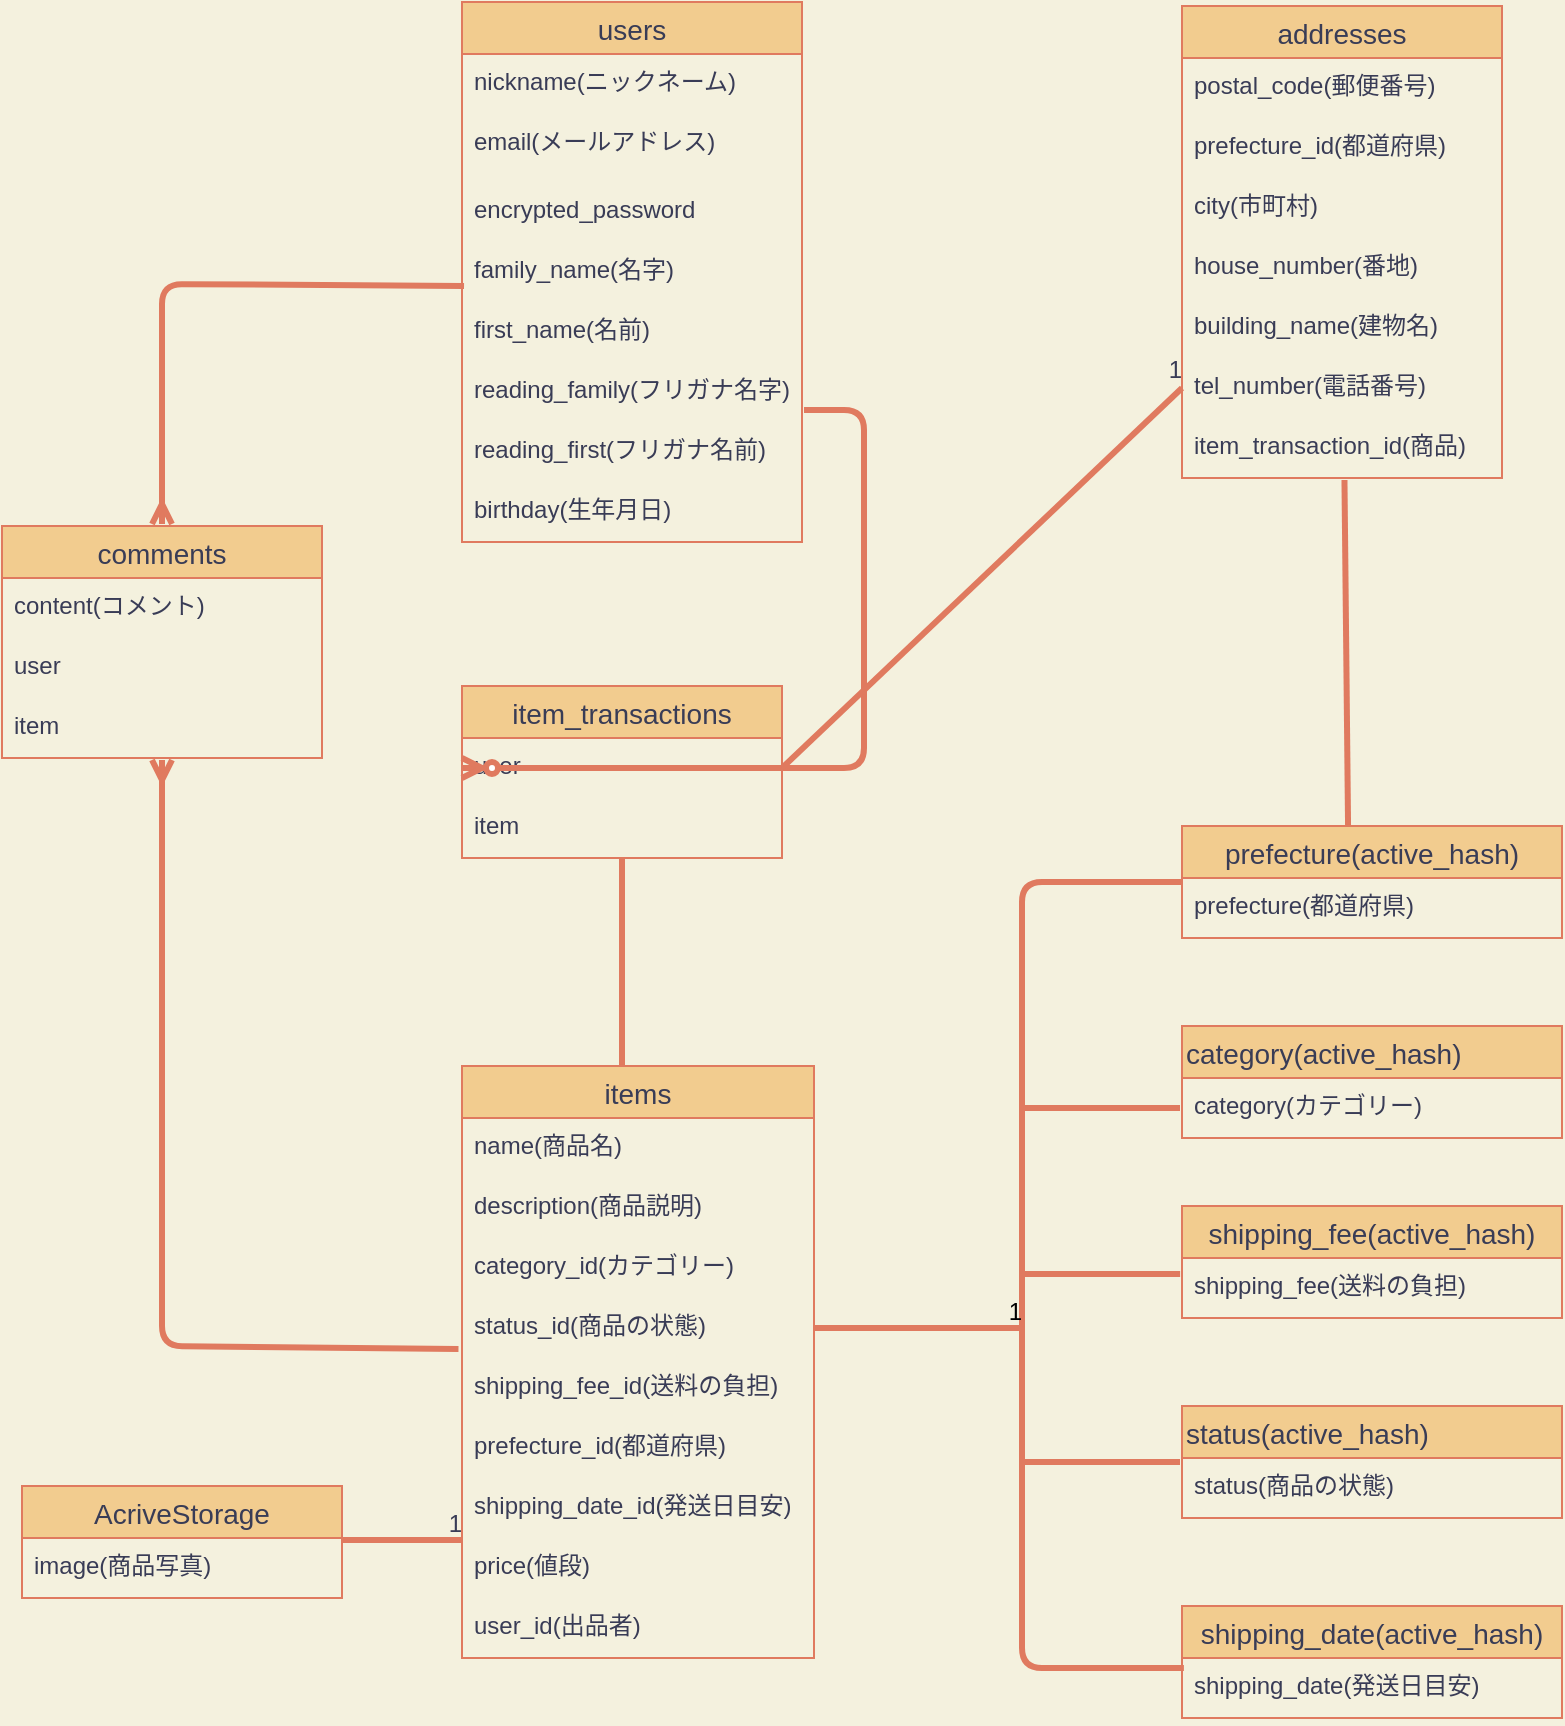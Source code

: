 <mxfile version="13.6.5" pages="2">
    <diagram id="_M3X4lFTjFpCh1O4AsxT" name="ページ1">
        <mxGraphModel dx="728" dy="680" grid="1" gridSize="10" guides="1" tooltips="1" connect="1" arrows="1" fold="1" page="1" pageScale="1" pageWidth="827" pageHeight="1169" background="#F4F1DE" math="0" shadow="0">
            <root>
                <mxCell id="0"/>
                <mxCell id="1" parent="0"/>
                <mxCell id="K9OpWMY4eO4AvbzmNHTL-39" style="edgeStyle=orthogonalEdgeStyle;curved=0;rounded=1;sketch=0;orthogonalLoop=1;jettySize=auto;html=1;exitX=0.5;exitY=1;exitDx=0;exitDy=0;strokeColor=#E07A5F;strokeWidth=3;fillColor=#F2CC8F;fontColor=#393C56;labelBackgroundColor=#F4F1DE;" parent="1" edge="1">
                    <mxGeometry relative="1" as="geometry">
                        <mxPoint x="414" y="630" as="sourcePoint"/>
                        <mxPoint x="414" y="630" as="targetPoint"/>
                    </mxGeometry>
                </mxCell>
                <mxCell id="K9OpWMY4eO4AvbzmNHTL-176" style="edgeStyle=none;rounded=1;sketch=0;orthogonalLoop=1;jettySize=auto;html=1;entryX=0.437;entryY=0;entryDx=0;entryDy=0;entryPerimeter=0;startArrow=none;startFill=0;sourcePerimeterSpacing=1;endArrow=none;endFill=0;strokeColor=#E07A5F;strokeWidth=3;fillColor=#F2CC8F;fontColor=#393C56;labelBackgroundColor=#F4F1DE;" parent="1" source="K9OpWMY4eO4AvbzmNHTL-89" target="K9OpWMY4eO4AvbzmNHTL-75" edge="1">
                    <mxGeometry relative="1" as="geometry"/>
                </mxCell>
                <mxCell id="K9OpWMY4eO4AvbzmNHTL-177" style="edgeStyle=none;rounded=1;sketch=0;orthogonalLoop=1;jettySize=auto;html=1;startArrow=none;startFill=0;sourcePerimeterSpacing=1;endArrow=none;endFill=0;strokeColor=#E07A5F;strokeWidth=3;fillColor=#F2CC8F;fontColor=#393C56;entryX=0.005;entryY=0.167;entryDx=0;entryDy=0;entryPerimeter=0;exitX=0;exitY=0.5;exitDx=0;exitDy=0;labelBackgroundColor=#F4F1DE;" parent="1" source="K9OpWMY4eO4AvbzmNHTL-75" target="K9OpWMY4eO4AvbzmNHTL-100" edge="1">
                    <mxGeometry relative="1" as="geometry">
                        <mxPoint x="520" y="680" as="targetPoint"/>
                        <Array as="points">
                            <mxPoint x="520" y="448"/>
                            <mxPoint x="520" y="841"/>
                        </Array>
                    </mxGeometry>
                </mxCell>
                <mxCell id="K9OpWMY4eO4AvbzmNHTL-181" style="edgeStyle=none;rounded=1;sketch=0;orthogonalLoop=1;jettySize=auto;html=1;startArrow=none;startFill=0;sourcePerimeterSpacing=1;endArrow=none;endFill=0;strokeColor=#E07A5F;strokeWidth=3;fillColor=#F2CC8F;fontColor=#393C56;labelBackgroundColor=#F4F1DE;" parent="1" source="K9OpWMY4eO4AvbzmNHTL-79" edge="1">
                    <mxGeometry relative="1" as="geometry">
                        <mxPoint x="520" y="738" as="targetPoint"/>
                    </mxGeometry>
                </mxCell>
                <mxCell id="K9OpWMY4eO4AvbzmNHTL-168" style="rounded=1;sketch=0;orthogonalLoop=1;jettySize=auto;html=1;startArrow=ERmany;startFill=0;sourcePerimeterSpacing=1;endArrow=none;endFill=0;strokeColor=#E07A5F;strokeWidth=3;fillColor=#F2CC8F;fontColor=#393C56;elbow=vertical;entryX=0.006;entryY=0.733;entryDx=0;entryDy=0;entryPerimeter=0;labelBackgroundColor=#F4F1DE;" parent="1" source="K9OpWMY4eO4AvbzmNHTL-81" target="K9OpWMY4eO4AvbzmNHTL-32" edge="1">
                    <mxGeometry relative="1" as="geometry">
                        <mxPoint x="230" y="150" as="targetPoint"/>
                        <Array as="points">
                            <mxPoint x="90" y="149"/>
                        </Array>
                    </mxGeometry>
                </mxCell>
                <mxCell id="K9OpWMY4eO4AvbzmNHTL-170" style="edgeStyle=none;rounded=1;sketch=0;orthogonalLoop=1;jettySize=auto;html=1;startArrow=ERmany;startFill=0;sourcePerimeterSpacing=1;endArrow=none;endFill=0;strokeColor=#E07A5F;strokeWidth=3;fillColor=#F2CC8F;fontColor=#393C56;entryX=-0.01;entryY=0.852;entryDx=0;entryDy=0;entryPerimeter=0;labelBackgroundColor=#F4F1DE;" parent="1" source="K9OpWMY4eO4AvbzmNHTL-81" target="K9OpWMY4eO4AvbzmNHTL-142" edge="1">
                    <mxGeometry relative="1" as="geometry">
                        <mxPoint x="90" y="780" as="targetPoint"/>
                        <Array as="points">
                            <mxPoint x="90" y="680"/>
                        </Array>
                    </mxGeometry>
                </mxCell>
                <mxCell id="K9OpWMY4eO4AvbzmNHTL-81" value="comments" style="swimlane;fontStyle=0;childLayout=stackLayout;horizontal=1;startSize=26;horizontalStack=0;resizeParent=1;resizeParentMax=0;resizeLast=0;collapsible=1;marginBottom=0;align=center;fontSize=14;fillColor=#F2CC8F;strokeColor=#E07A5F;fontColor=#393C56;" parent="1" vertex="1">
                    <mxGeometry x="10" y="270" width="160" height="116" as="geometry"/>
                </mxCell>
                <mxCell id="K9OpWMY4eO4AvbzmNHTL-82" value="content(コメント)" style="text;strokeColor=none;fillColor=none;spacingLeft=4;spacingRight=4;overflow=hidden;rotatable=0;points=[[0,0.5],[1,0.5]];portConstraint=eastwest;fontSize=12;fontColor=#393C56;" parent="K9OpWMY4eO4AvbzmNHTL-81" vertex="1">
                    <mxGeometry y="26" width="160" height="30" as="geometry"/>
                </mxCell>
                <mxCell id="K9OpWMY4eO4AvbzmNHTL-83" value="user" style="text;strokeColor=none;fillColor=none;spacingLeft=4;spacingRight=4;overflow=hidden;rotatable=0;points=[[0,0.5],[1,0.5]];portConstraint=eastwest;fontSize=12;fontColor=#393C56;" parent="K9OpWMY4eO4AvbzmNHTL-81" vertex="1">
                    <mxGeometry y="56" width="160" height="30" as="geometry"/>
                </mxCell>
                <mxCell id="K9OpWMY4eO4AvbzmNHTL-88" value="item" style="text;strokeColor=none;fillColor=none;spacingLeft=4;spacingRight=4;overflow=hidden;rotatable=0;points=[[0,0.5],[1,0.5]];portConstraint=eastwest;fontSize=12;fontColor=#393C56;" parent="K9OpWMY4eO4AvbzmNHTL-81" vertex="1">
                    <mxGeometry y="86" width="160" height="30" as="geometry"/>
                </mxCell>
                <mxCell id="K9OpWMY4eO4AvbzmNHTL-178" style="edgeStyle=none;rounded=1;sketch=0;orthogonalLoop=1;jettySize=auto;html=1;startArrow=none;startFill=0;sourcePerimeterSpacing=1;endArrow=none;endFill=0;strokeColor=#E07A5F;strokeWidth=3;fillColor=#F2CC8F;fontColor=#393C56;exitX=-0.005;exitY=0.267;exitDx=0;exitDy=0;exitPerimeter=0;labelBackgroundColor=#F4F1DE;" parent="1" source="K9OpWMY4eO4AvbzmNHTL-78" edge="1">
                    <mxGeometry relative="1" as="geometry">
                        <mxPoint x="520" y="644" as="targetPoint"/>
                        <Array as="points">
                            <mxPoint x="520" y="644"/>
                        </Array>
                    </mxGeometry>
                </mxCell>
                <mxCell id="K9OpWMY4eO4AvbzmNHTL-180" style="edgeStyle=none;rounded=1;sketch=0;orthogonalLoop=1;jettySize=auto;html=1;startArrow=none;startFill=0;sourcePerimeterSpacing=1;endArrow=none;endFill=0;strokeColor=#E07A5F;strokeWidth=3;fillColor=#F2CC8F;fontColor=#393C56;labelBackgroundColor=#F4F1DE;" parent="1" source="K9OpWMY4eO4AvbzmNHTL-71" edge="1">
                    <mxGeometry relative="1" as="geometry">
                        <mxPoint x="520" y="561" as="targetPoint"/>
                    </mxGeometry>
                </mxCell>
                <mxCell id="K9OpWMY4eO4AvbzmNHTL-1" value="users" style="swimlane;fontStyle=0;childLayout=stackLayout;horizontal=1;startSize=26;horizontalStack=0;resizeParent=1;resizeParentMax=0;resizeLast=0;collapsible=1;marginBottom=0;align=center;fontSize=14;fillColor=#F2CC8F;strokeColor=#E07A5F;fontColor=#393C56;" parent="1" vertex="1">
                    <mxGeometry x="240" y="8" width="170" height="270" as="geometry"/>
                </mxCell>
                <mxCell id="K9OpWMY4eO4AvbzmNHTL-2" value="nickname(ニックネーム)" style="text;strokeColor=none;fillColor=none;spacingLeft=4;spacingRight=4;overflow=hidden;rotatable=0;points=[[0,0.5],[1,0.5]];portConstraint=eastwest;fontSize=12;fontColor=#393C56;" parent="K9OpWMY4eO4AvbzmNHTL-1" vertex="1">
                    <mxGeometry y="26" width="170" height="30" as="geometry"/>
                </mxCell>
                <mxCell id="K9OpWMY4eO4AvbzmNHTL-3" value="email(メールアドレス)&#10;" style="text;strokeColor=none;fillColor=none;spacingLeft=4;spacingRight=4;overflow=hidden;rotatable=0;points=[[0,0.5],[1,0.5]];portConstraint=eastwest;fontSize=12;fontColor=#393C56;" parent="K9OpWMY4eO4AvbzmNHTL-1" vertex="1">
                    <mxGeometry y="56" width="170" height="34" as="geometry"/>
                </mxCell>
                <mxCell id="K9OpWMY4eO4AvbzmNHTL-4" value="encrypted_password" style="text;strokeColor=none;fillColor=none;spacingLeft=4;spacingRight=4;overflow=hidden;rotatable=0;points=[[0,0.5],[1,0.5]];portConstraint=eastwest;fontSize=12;fontColor=#393C56;" parent="K9OpWMY4eO4AvbzmNHTL-1" vertex="1">
                    <mxGeometry y="90" width="170" height="30" as="geometry"/>
                </mxCell>
                <mxCell id="K9OpWMY4eO4AvbzmNHTL-32" value="family_name(名字)" style="text;strokeColor=none;fillColor=none;spacingLeft=4;spacingRight=4;overflow=hidden;rotatable=0;points=[[0,0.5],[1,0.5]];portConstraint=eastwest;fontSize=12;fontColor=#393C56;" parent="K9OpWMY4eO4AvbzmNHTL-1" vertex="1">
                    <mxGeometry y="120" width="170" height="30" as="geometry"/>
                </mxCell>
                <mxCell id="K9OpWMY4eO4AvbzmNHTL-161" value="first_name(名前)" style="text;strokeColor=none;fillColor=none;spacingLeft=4;spacingRight=4;overflow=hidden;rotatable=0;points=[[0,0.5],[1,0.5]];portConstraint=eastwest;fontSize=12;fontColor=#393C56;" parent="K9OpWMY4eO4AvbzmNHTL-1" vertex="1">
                    <mxGeometry y="150" width="170" height="30" as="geometry"/>
                </mxCell>
                <mxCell id="K9OpWMY4eO4AvbzmNHTL-33" value="reading_family(フリガナ名字)" style="text;strokeColor=none;fillColor=none;spacingLeft=4;spacingRight=4;overflow=hidden;rotatable=0;points=[[0,0.5],[1,0.5]];portConstraint=eastwest;fontSize=12;fontColor=#393C56;" parent="K9OpWMY4eO4AvbzmNHTL-1" vertex="1">
                    <mxGeometry y="180" width="170" height="30" as="geometry"/>
                </mxCell>
                <mxCell id="K9OpWMY4eO4AvbzmNHTL-160" value="reading_first(フリガナ名前)" style="text;strokeColor=none;fillColor=none;spacingLeft=4;spacingRight=4;overflow=hidden;rotatable=0;points=[[0,0.5],[1,0.5]];portConstraint=eastwest;fontSize=12;fontColor=#393C56;" parent="K9OpWMY4eO4AvbzmNHTL-1" vertex="1">
                    <mxGeometry y="210" width="170" height="30" as="geometry"/>
                </mxCell>
                <mxCell id="K9OpWMY4eO4AvbzmNHTL-174" value="birthday(生年月日)" style="text;strokeColor=none;fillColor=none;spacingLeft=4;spacingRight=4;overflow=hidden;rotatable=0;points=[[0,0.5],[1,0.5]];portConstraint=eastwest;fontSize=12;fontColor=#393C56;" parent="K9OpWMY4eO4AvbzmNHTL-1" vertex="1">
                    <mxGeometry y="240" width="170" height="30" as="geometry"/>
                </mxCell>
                <mxCell id="K9OpWMY4eO4AvbzmNHTL-89" value="addresses" style="swimlane;fontStyle=0;childLayout=stackLayout;horizontal=1;startSize=26;horizontalStack=0;resizeParent=1;resizeParentMax=0;resizeLast=0;collapsible=1;marginBottom=0;align=center;fontSize=14;fillColor=#F2CC8F;strokeColor=#E07A5F;fontColor=#393C56;" parent="1" vertex="1">
                    <mxGeometry x="600" y="10" width="160" height="236" as="geometry"/>
                </mxCell>
                <mxCell id="K9OpWMY4eO4AvbzmNHTL-90" value="postal_code(郵便番号)" style="text;strokeColor=none;fillColor=none;spacingLeft=4;spacingRight=4;overflow=hidden;rotatable=0;points=[[0,0.5],[1,0.5]];portConstraint=eastwest;fontSize=12;fontColor=#393C56;" parent="K9OpWMY4eO4AvbzmNHTL-89" vertex="1">
                    <mxGeometry y="26" width="160" height="30" as="geometry"/>
                </mxCell>
                <mxCell id="K9OpWMY4eO4AvbzmNHTL-91" value="prefecture_id(都道府県)" style="text;strokeColor=none;fillColor=none;spacingLeft=4;spacingRight=4;overflow=hidden;rotatable=0;points=[[0,0.5],[1,0.5]];portConstraint=eastwest;fontSize=12;fontColor=#393C56;" parent="K9OpWMY4eO4AvbzmNHTL-89" vertex="1">
                    <mxGeometry y="56" width="160" height="30" as="geometry"/>
                </mxCell>
                <mxCell id="K9OpWMY4eO4AvbzmNHTL-92" value="city(市町村)" style="text;strokeColor=none;fillColor=none;spacingLeft=4;spacingRight=4;overflow=hidden;rotatable=0;points=[[0,0.5],[1,0.5]];portConstraint=eastwest;fontSize=12;fontColor=#393C56;" parent="K9OpWMY4eO4AvbzmNHTL-89" vertex="1">
                    <mxGeometry y="86" width="160" height="30" as="geometry"/>
                </mxCell>
                <mxCell id="K9OpWMY4eO4AvbzmNHTL-93" value="house_number(番地)" style="text;strokeColor=none;fillColor=none;spacingLeft=4;spacingRight=4;overflow=hidden;rotatable=0;points=[[0,0.5],[1,0.5]];portConstraint=eastwest;fontSize=12;fontColor=#393C56;" parent="K9OpWMY4eO4AvbzmNHTL-89" vertex="1">
                    <mxGeometry y="116" width="160" height="30" as="geometry"/>
                </mxCell>
                <mxCell id="K9OpWMY4eO4AvbzmNHTL-94" value="building_name(建物名)" style="text;strokeColor=none;fillColor=none;spacingLeft=4;spacingRight=4;overflow=hidden;rotatable=0;points=[[0,0.5],[1,0.5]];portConstraint=eastwest;fontSize=12;fontColor=#393C56;" parent="K9OpWMY4eO4AvbzmNHTL-89" vertex="1">
                    <mxGeometry y="146" width="160" height="30" as="geometry"/>
                </mxCell>
                <mxCell id="2" value="tel_number(電話番号)" style="text;strokeColor=none;fillColor=none;spacingLeft=4;spacingRight=4;overflow=hidden;rotatable=0;points=[[0,0.5],[1,0.5]];portConstraint=eastwest;fontSize=12;fontColor=#393C56;" parent="K9OpWMY4eO4AvbzmNHTL-89" vertex="1">
                    <mxGeometry y="176" width="160" height="30" as="geometry"/>
                </mxCell>
                <mxCell id="25" value="item_transaction_id(商品)" style="text;strokeColor=none;fillColor=none;spacingLeft=4;spacingRight=4;overflow=hidden;rotatable=0;points=[[0,0.5],[1,0.5]];portConstraint=eastwest;fontSize=12;fontColor=#393C56;" parent="K9OpWMY4eO4AvbzmNHTL-89" vertex="1">
                    <mxGeometry y="206" width="160" height="30" as="geometry"/>
                </mxCell>
                <mxCell id="K9OpWMY4eO4AvbzmNHTL-70" value="category(active_hash)" style="swimlane;fontStyle=0;childLayout=stackLayout;horizontal=1;startSize=26;horizontalStack=0;resizeParent=1;resizeParentMax=0;resizeLast=0;collapsible=1;marginBottom=0;align=left;fontSize=14;fillColor=#F2CC8F;strokeColor=#E07A5F;fontColor=#393C56;" parent="1" vertex="1">
                    <mxGeometry x="600" y="520" width="190" height="56" as="geometry"/>
                </mxCell>
                <mxCell id="K9OpWMY4eO4AvbzmNHTL-71" value="category(カテゴリー)" style="text;strokeColor=none;fillColor=none;spacingLeft=4;spacingRight=4;overflow=hidden;rotatable=0;points=[[0,0.5],[1,0.5]];portConstraint=eastwest;fontSize=12;fontColor=#393C56;" parent="K9OpWMY4eO4AvbzmNHTL-70" vertex="1">
                    <mxGeometry y="26" width="190" height="30" as="geometry"/>
                </mxCell>
                <mxCell id="K9OpWMY4eO4AvbzmNHTL-77" value="shipping_fee(active_hash)" style="swimlane;fontStyle=0;childLayout=stackLayout;horizontal=1;startSize=26;horizontalStack=0;resizeParent=1;resizeParentMax=0;resizeLast=0;collapsible=1;marginBottom=0;align=center;fontSize=14;fillColor=#F2CC8F;strokeColor=#E07A5F;fontColor=#393C56;" parent="1" vertex="1">
                    <mxGeometry x="600" y="610" width="190" height="56" as="geometry"/>
                </mxCell>
                <mxCell id="K9OpWMY4eO4AvbzmNHTL-78" value="shipping_fee(送料の負担)" style="text;strokeColor=none;fillColor=none;spacingLeft=4;spacingRight=4;overflow=hidden;rotatable=0;points=[[0,0.5],[1,0.5]];portConstraint=eastwest;fontSize=12;fontColor=#393C56;" parent="K9OpWMY4eO4AvbzmNHTL-77" vertex="1">
                    <mxGeometry y="26" width="190" height="30" as="geometry"/>
                </mxCell>
                <mxCell id="K9OpWMY4eO4AvbzmNHTL-79" value="status(active_hash)" style="swimlane;fontStyle=0;childLayout=stackLayout;horizontal=1;startSize=26;horizontalStack=0;resizeParent=1;resizeParentMax=0;resizeLast=0;collapsible=1;marginBottom=0;align=left;fontSize=14;fillColor=#F2CC8F;strokeColor=#E07A5F;fontColor=#393C56;" parent="1" vertex="1">
                    <mxGeometry x="600" y="710" width="190" height="56" as="geometry"/>
                </mxCell>
                <mxCell id="K9OpWMY4eO4AvbzmNHTL-80" value="status(商品の状態)" style="text;strokeColor=none;fillColor=none;spacingLeft=4;spacingRight=4;overflow=hidden;rotatable=0;points=[[0,0.5],[1,0.5]];portConstraint=eastwest;fontSize=12;fontColor=#393C56;" parent="K9OpWMY4eO4AvbzmNHTL-79" vertex="1">
                    <mxGeometry y="26" width="190" height="30" as="geometry"/>
                </mxCell>
                <mxCell id="K9OpWMY4eO4AvbzmNHTL-99" value="shipping_date(active_hash)" style="swimlane;fontStyle=0;childLayout=stackLayout;horizontal=1;startSize=26;horizontalStack=0;resizeParent=1;resizeParentMax=0;resizeLast=0;collapsible=1;marginBottom=0;align=center;fontSize=14;fillColor=#F2CC8F;strokeColor=#E07A5F;fontColor=#393C56;" parent="1" vertex="1">
                    <mxGeometry x="600" y="810" width="190" height="56" as="geometry"/>
                </mxCell>
                <mxCell id="K9OpWMY4eO4AvbzmNHTL-100" value="shipping_date(発送日目安)" style="text;strokeColor=none;fillColor=none;spacingLeft=4;spacingRight=4;overflow=hidden;rotatable=0;points=[[0,0.5],[1,0.5]];portConstraint=eastwest;fontSize=12;fontColor=#393C56;" parent="K9OpWMY4eO4AvbzmNHTL-99" vertex="1">
                    <mxGeometry y="26" width="190" height="30" as="geometry"/>
                </mxCell>
                <mxCell id="K9OpWMY4eO4AvbzmNHTL-75" value="prefecture(active_hash)" style="swimlane;fontStyle=0;childLayout=stackLayout;horizontal=1;startSize=26;horizontalStack=0;resizeParent=1;resizeParentMax=0;resizeLast=0;collapsible=1;marginBottom=0;align=center;fontSize=14;fillColor=#F2CC8F;strokeColor=#E07A5F;fontColor=#393C56;" parent="1" vertex="1">
                    <mxGeometry x="600" y="420" width="190" height="56" as="geometry"/>
                </mxCell>
                <mxCell id="K9OpWMY4eO4AvbzmNHTL-76" value="prefecture(都道府県)" style="text;strokeColor=none;fillColor=none;spacingLeft=4;spacingRight=4;overflow=hidden;rotatable=0;points=[[0,0.5],[1,0.5]];portConstraint=eastwest;fontSize=12;fontColor=#393C56;" parent="K9OpWMY4eO4AvbzmNHTL-75" vertex="1">
                    <mxGeometry y="26" width="190" height="30" as="geometry"/>
                </mxCell>
                <mxCell id="15" style="edgeStyle=orthogonalEdgeStyle;curved=0;rounded=1;sketch=0;orthogonalLoop=1;jettySize=auto;html=1;strokeColor=#E07A5F;fillColor=#F2CC8F;fontColor=#393C56;spacingTop=1;strokeWidth=3;endArrow=none;endFill=0;labelBackgroundColor=#F4F1DE;" parent="1" source="K9OpWMY4eO4AvbzmNHTL-5" target="11" edge="1">
                    <mxGeometry relative="1" as="geometry">
                        <mxPoint x="328" y="450" as="targetPoint"/>
                        <Array as="points">
                            <mxPoint x="320" y="510"/>
                            <mxPoint x="320" y="510"/>
                        </Array>
                    </mxGeometry>
                </mxCell>
                <mxCell id="K9OpWMY4eO4AvbzmNHTL-5" value="items" style="swimlane;fontStyle=0;childLayout=stackLayout;horizontal=1;startSize=26;horizontalStack=0;resizeParent=1;resizeParentMax=0;resizeLast=0;collapsible=1;marginBottom=0;align=center;fontSize=14;fillColor=#F2CC8F;strokeColor=#E07A5F;fontColor=#393C56;" parent="1" vertex="1">
                    <mxGeometry x="240" y="540" width="176" height="296" as="geometry"/>
                </mxCell>
                <mxCell id="K9OpWMY4eO4AvbzmNHTL-35" value="name(商品名)" style="text;strokeColor=none;fillColor=none;spacingLeft=4;spacingRight=4;overflow=hidden;rotatable=0;points=[[0,0.5],[1,0.5]];portConstraint=eastwest;fontSize=12;fontColor=#393C56;" parent="K9OpWMY4eO4AvbzmNHTL-5" vertex="1">
                    <mxGeometry y="26" width="176" height="30" as="geometry"/>
                </mxCell>
                <mxCell id="4" value="description(商品説明)" style="text;strokeColor=none;fillColor=none;spacingLeft=4;spacingRight=4;overflow=hidden;rotatable=0;points=[[0,0.5],[1,0.5]];portConstraint=eastwest;fontSize=12;fontColor=#393C56;" parent="K9OpWMY4eO4AvbzmNHTL-5" vertex="1">
                    <mxGeometry y="56" width="176" height="30" as="geometry"/>
                </mxCell>
                <mxCell id="K9OpWMY4eO4AvbzmNHTL-140" value="category_id(カテゴリー)" style="text;strokeColor=none;fillColor=none;spacingLeft=4;spacingRight=4;overflow=hidden;rotatable=0;points=[[0,0.5],[1,0.5]];portConstraint=eastwest;fontSize=12;fontColor=#393C56;" parent="K9OpWMY4eO4AvbzmNHTL-5" vertex="1">
                    <mxGeometry y="86" width="176" height="30" as="geometry"/>
                </mxCell>
                <mxCell id="K9OpWMY4eO4AvbzmNHTL-142" value="status_id(商品の状態)" style="text;strokeColor=none;fillColor=none;spacingLeft=4;spacingRight=4;overflow=hidden;rotatable=0;points=[[0,0.5],[1,0.5]];portConstraint=eastwest;fontSize=12;fontColor=#393C56;" parent="K9OpWMY4eO4AvbzmNHTL-5" vertex="1">
                    <mxGeometry y="116" width="176" height="30" as="geometry"/>
                </mxCell>
                <mxCell id="K9OpWMY4eO4AvbzmNHTL-141" value="shipping_fee_id(送料の負担)" style="text;strokeColor=none;fillColor=none;spacingLeft=4;spacingRight=4;overflow=hidden;rotatable=0;points=[[0,0.5],[1,0.5]];portConstraint=eastwest;fontSize=12;fontColor=#393C56;" parent="K9OpWMY4eO4AvbzmNHTL-5" vertex="1">
                    <mxGeometry y="146" width="176" height="30" as="geometry"/>
                </mxCell>
                <mxCell id="K9OpWMY4eO4AvbzmNHTL-125" value="prefecture_id(都道府県)" style="text;strokeColor=none;fillColor=none;spacingLeft=4;spacingRight=4;overflow=hidden;rotatable=0;points=[[0,0.5],[1,0.5]];portConstraint=eastwest;fontSize=12;fontColor=#393C56;" parent="K9OpWMY4eO4AvbzmNHTL-5" vertex="1">
                    <mxGeometry y="176" width="176" height="30" as="geometry"/>
                </mxCell>
                <mxCell id="K9OpWMY4eO4AvbzmNHTL-143" value="shipping_date_id(発送日目安)" style="text;strokeColor=none;fillColor=none;spacingLeft=4;spacingRight=4;overflow=hidden;rotatable=0;points=[[0,0.5],[1,0.5]];portConstraint=eastwest;fontSize=12;fontColor=#393C56;" parent="K9OpWMY4eO4AvbzmNHTL-5" vertex="1">
                    <mxGeometry y="206" width="176" height="30" as="geometry"/>
                </mxCell>
                <mxCell id="K9OpWMY4eO4AvbzmNHTL-31" value="price(値段)" style="text;strokeColor=none;fillColor=none;spacingLeft=4;spacingRight=4;overflow=hidden;rotatable=0;points=[[0,0.5],[1,0.5]];portConstraint=eastwest;fontSize=12;fontColor=#393C56;" parent="K9OpWMY4eO4AvbzmNHTL-5" vertex="1">
                    <mxGeometry y="236" width="176" height="30" as="geometry"/>
                </mxCell>
                <mxCell id="K9OpWMY4eO4AvbzmNHTL-7" value="user_id(出品者)" style="text;strokeColor=none;fillColor=none;spacingLeft=4;spacingRight=4;overflow=hidden;rotatable=0;points=[[0,0.5],[1,0.5]];portConstraint=eastwest;fontSize=12;fontColor=#393C56;" parent="K9OpWMY4eO4AvbzmNHTL-5" vertex="1">
                    <mxGeometry y="266" width="176" height="30" as="geometry"/>
                </mxCell>
                <mxCell id="8" value="item_transactions" style="swimlane;fontStyle=0;childLayout=stackLayout;horizontal=1;startSize=26;horizontalStack=0;resizeParent=1;resizeParentMax=0;resizeLast=0;collapsible=1;marginBottom=0;align=center;fontSize=14;strokeColor=#E07A5F;fillColor=#F2CC8F;fontColor=#393C56;" parent="1" vertex="1">
                    <mxGeometry x="240" y="350" width="160" height="86" as="geometry"/>
                </mxCell>
                <mxCell id="10" value="user" style="text;strokeColor=none;fillColor=none;spacingLeft=4;spacingRight=4;overflow=hidden;rotatable=0;points=[[0,0.5],[1,0.5]];portConstraint=eastwest;fontSize=12;fontColor=#393C56;" parent="8" vertex="1">
                    <mxGeometry y="26" width="160" height="30" as="geometry"/>
                </mxCell>
                <mxCell id="11" value="item" style="text;strokeColor=none;fillColor=none;spacingLeft=4;spacingRight=4;overflow=hidden;rotatable=0;points=[[0,0.5],[1,0.5]];portConstraint=eastwest;fontSize=12;fontColor=#393C56;" parent="8" vertex="1">
                    <mxGeometry y="56" width="160" height="30" as="geometry"/>
                </mxCell>
                <mxCell id="21" value="" style="edgeStyle=entityRelationEdgeStyle;fontSize=12;html=1;endArrow=ERzeroToMany;endFill=1;strokeColor=#E07A5F;strokeWidth=3;fillColor=#F2CC8F;entryX=0;entryY=0.5;entryDx=0;entryDy=0;fontColor=#393C56;labelBackgroundColor=#F4F1DE;" parent="1" target="10" edge="1">
                    <mxGeometry width="100" height="100" relative="1" as="geometry">
                        <mxPoint x="411" y="212" as="sourcePoint"/>
                        <mxPoint x="230" y="390" as="targetPoint"/>
                    </mxGeometry>
                </mxCell>
                <mxCell id="23" value="" style="endArrow=none;html=1;rounded=0;strokeColor=#E07A5F;strokeWidth=3;fillColor=#F2CC8F;fontColor=#393C56;exitX=1;exitY=0.5;exitDx=0;exitDy=0;entryX=0;entryY=0.5;entryDx=0;entryDy=0;labelBackgroundColor=#F4F1DE;" parent="1" source="10" target="2" edge="1">
                    <mxGeometry relative="1" as="geometry">
                        <mxPoint x="420" y="420" as="sourcePoint"/>
                        <mxPoint x="590" y="440" as="targetPoint"/>
                    </mxGeometry>
                </mxCell>
                <mxCell id="24" value="1" style="resizable=0;html=1;align=right;verticalAlign=bottom;fillColor=#F2CC8F;strokeColor=#E07A5F;fontColor=#393C56;" parent="23" connectable="0" vertex="1">
                    <mxGeometry x="1" relative="1" as="geometry"/>
                </mxCell>
                <mxCell id="26" value="AcriveStorage" style="swimlane;fontStyle=0;childLayout=stackLayout;horizontal=1;startSize=26;horizontalStack=0;resizeParent=1;resizeParentMax=0;resizeLast=0;collapsible=1;marginBottom=0;align=center;fontSize=14;rounded=0;sketch=0;strokeColor=#E07A5F;fillColor=#F2CC8F;fontColor=#393C56;" parent="1" vertex="1">
                    <mxGeometry x="20" y="750" width="160" height="56" as="geometry"/>
                </mxCell>
                <mxCell id="29" value="image(商品写真)" style="text;strokeColor=none;fillColor=none;spacingLeft=4;spacingRight=4;overflow=hidden;rotatable=0;points=[[0,0.5],[1,0.5]];portConstraint=eastwest;fontSize=12;fontColor=#393C56;" parent="26" vertex="1">
                    <mxGeometry y="26" width="160" height="30" as="geometry"/>
                </mxCell>
                <mxCell id="30" value="" style="endArrow=none;html=1;rounded=0;strokeColor=#E07A5F;fillColor=#F2CC8F;fontColor=#393C56;strokeWidth=3;labelBackgroundColor=#F4F1DE;" parent="1" edge="1">
                    <mxGeometry relative="1" as="geometry">
                        <mxPoint x="180" y="777" as="sourcePoint"/>
                        <mxPoint x="240" y="777" as="targetPoint"/>
                    </mxGeometry>
                </mxCell>
                <mxCell id="31" value="1" style="resizable=0;html=1;align=right;verticalAlign=bottom;fillColor=#F2CC8F;strokeColor=#E07A5F;fontColor=#393C56;" parent="30" connectable="0" vertex="1">
                    <mxGeometry x="1" relative="1" as="geometry"/>
                </mxCell>
                <mxCell id="35" value="" style="endArrow=none;html=1;rounded=0;strokeColor=#E07A5F;fillColor=#F2CC8F;fontColor=#393C56;exitX=1;exitY=0.5;exitDx=0;exitDy=0;strokeWidth=3;" edge="1" parent="1" source="K9OpWMY4eO4AvbzmNHTL-142">
                    <mxGeometry relative="1" as="geometry">
                        <mxPoint x="390" y="660" as="sourcePoint"/>
                        <mxPoint x="520" y="671" as="targetPoint"/>
                    </mxGeometry>
                </mxCell>
                <mxCell id="36" value="1" style="resizable=0;html=1;align=right;verticalAlign=bottom;" connectable="0" vertex="1" parent="35">
                    <mxGeometry x="1" relative="1" as="geometry"/>
                </mxCell>
            </root>
        </mxGraphModel>
    </diagram>
    <diagram id="71rbsX8Uaar8zCObKZIw" name="ページ2">
        &#xa;        &#xa;        &#xa;        &#xa;        &#xa;        &#xa;        &#xa;        &#xa;&#xa;&#xa;&#xa;&#xa;&#xa;&#xa;&#xa;
        <mxGraphModel dx="242" dy="579" grid="1" gridSize="10" guides="1" tooltips="1" connect="1" arrows="1" fold="1" page="1" pageScale="1" pageWidth="827" pageHeight="1169" math="0" shadow="0">
            &#xa;            &#xa;            &#xa;            &#xa;            &#xa;            &#xa;            &#xa;            &#xa;&#xa;&#xa;&#xa;&#xa;&#xa;&#xa;&#xa;
            <root>
                &#xa;                &#xa;                &#xa;                &#xa;                &#xa;                &#xa;                &#xa;                &#xa;&#xa;&#xa;&#xa;&#xa;&#xa;&#xa;&#xa;
                <mxCell id="DISi9SH0viCWAedolr0C-0"/>
                &#xa;                &#xa;                &#xa;                &#xa;                &#xa;                &#xa;                &#xa;                &#xa;&#xa;&#xa;&#xa;&#xa;&#xa;&#xa;&#xa;
                <mxCell id="DISi9SH0viCWAedolr0C-1" parent="DISi9SH0viCWAedolr0C-0"/>
                &#xa;                &#xa;                &#xa;                &#xa;                &#xa;                &#xa;                &#xa;                &#xa;&#xa;&#xa;&#xa;&#xa;&#xa;&#xa;&#xa;
            </root>
            &#xa;            &#xa;            &#xa;            &#xa;            &#xa;            &#xa;            &#xa;            &#xa;&#xa;&#xa;&#xa;&#xa;&#xa;&#xa;&#xa;
        </mxGraphModel>
        &#xa;        &#xa;        &#xa;        &#xa;        &#xa;        &#xa;        &#xa;        &#xa;&#xa;&#xa;&#xa;&#xa;&#xa;&#xa;&#xa;
    </diagram>
</mxfile>